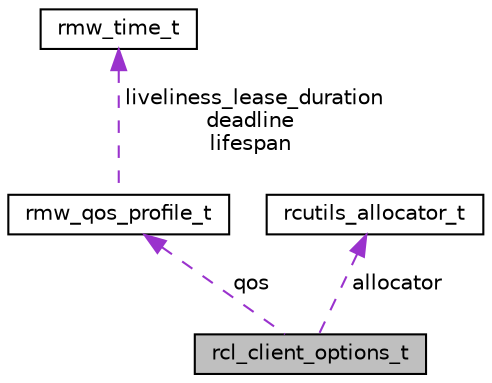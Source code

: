 digraph "rcl_client_options_t"
{
  edge [fontname="Helvetica",fontsize="10",labelfontname="Helvetica",labelfontsize="10"];
  node [fontname="Helvetica",fontsize="10",shape=record];
  Node1 [label="rcl_client_options_t",height=0.2,width=0.4,color="black", fillcolor="grey75", style="filled", fontcolor="black"];
  Node2 -> Node1 [dir="back",color="darkorchid3",fontsize="10",style="dashed",label=" qos" ,fontname="Helvetica"];
  Node2 [label="rmw_qos_profile_t",height=0.2,width=0.4,color="black", fillcolor="white", style="filled",URL="/tmp/tmp.Txb212H7Lz/doxygen_tag_files/rmw.tag$structrmw__qos__profile__t.html"];
  Node3 -> Node2 [dir="back",color="darkorchid3",fontsize="10",style="dashed",label=" liveliness_lease_duration\ndeadline\nlifespan" ,fontname="Helvetica"];
  Node3 [label="rmw_time_t",height=0.2,width=0.4,color="black", fillcolor="white", style="filled",URL="/tmp/tmp.Txb212H7Lz/doxygen_tag_files/rmw.tag$structrmw__time__t.html"];
  Node4 -> Node1 [dir="back",color="darkorchid3",fontsize="10",style="dashed",label=" allocator" ,fontname="Helvetica"];
  Node4 [label="rcutils_allocator_t",height=0.2,width=0.4,color="black", fillcolor="white", style="filled",URL="/tmp/tmp.Txb212H7Lz/doxygen_tag_files/rcutils.tag$structrcutils__allocator__t.html"];
}
